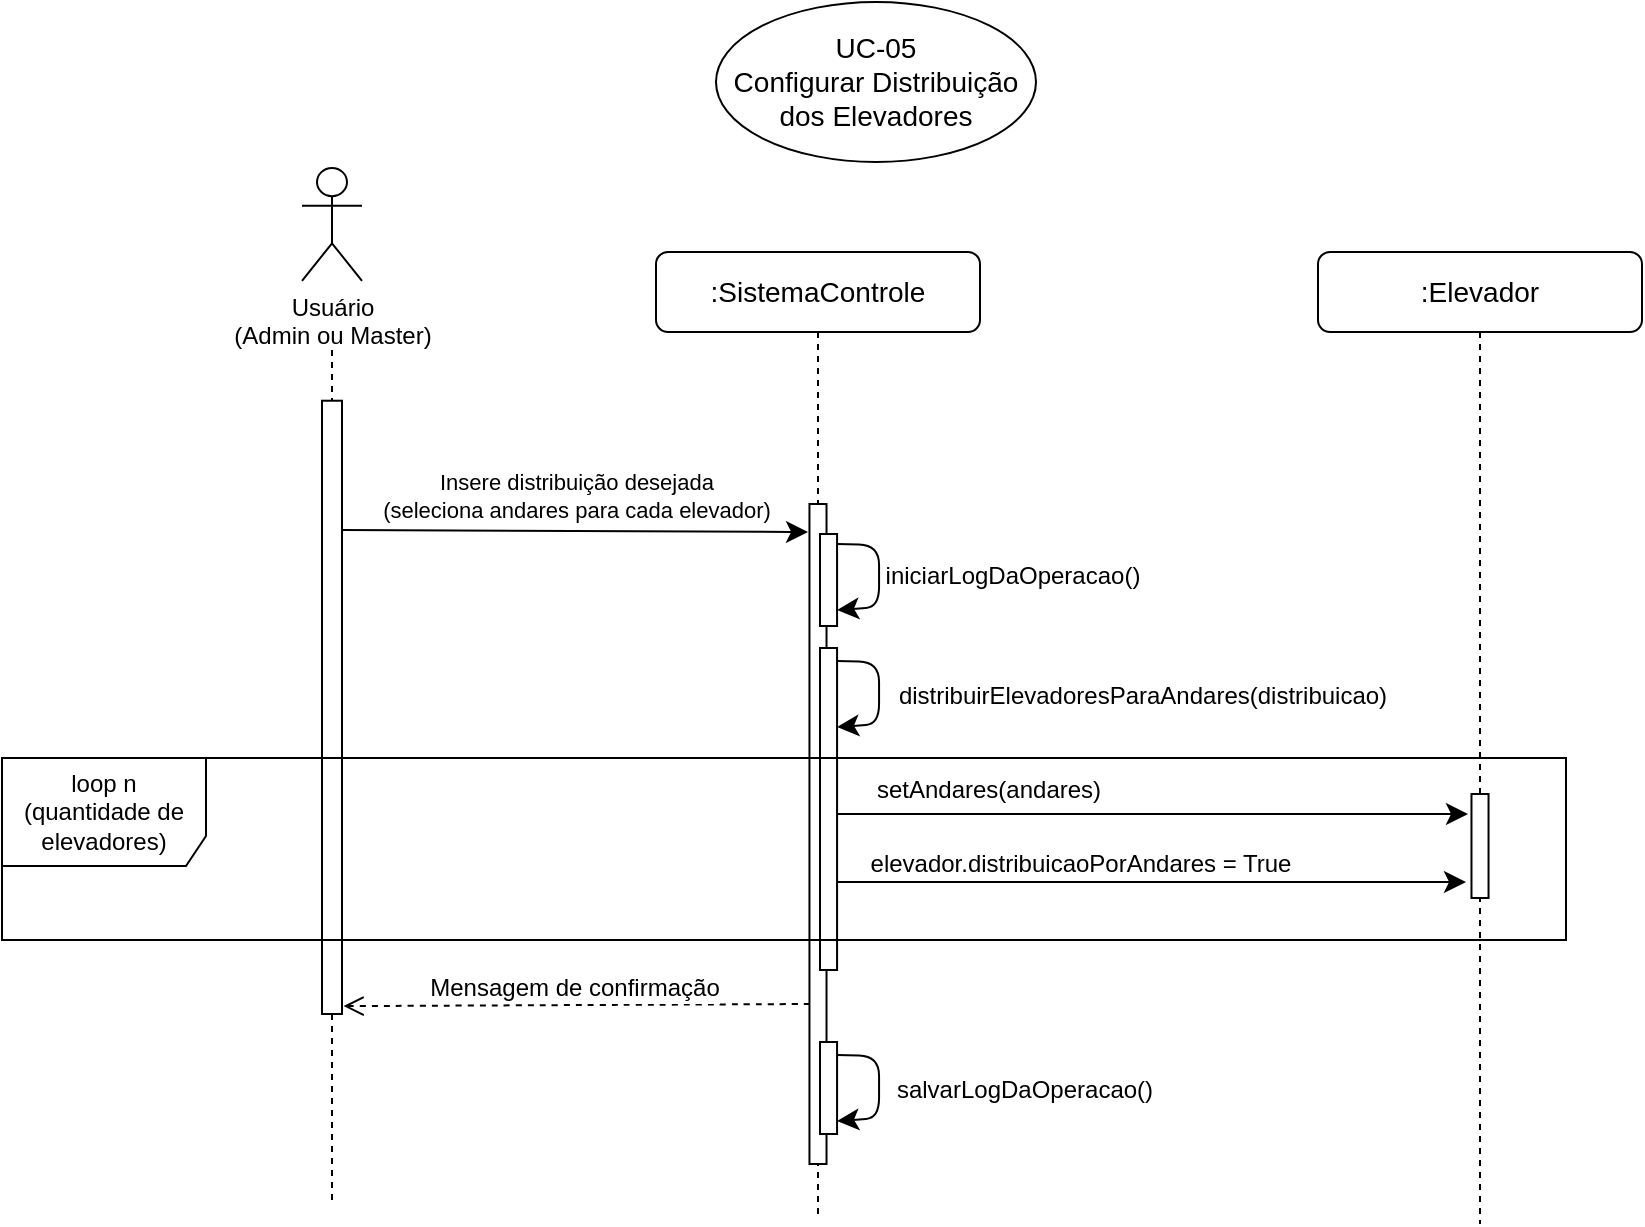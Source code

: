 <mxfile version="24.7.17">
  <diagram name="Page-1" id="7fl2-ZSV6QaIEvgjWsZY">
    <mxGraphModel dx="1834" dy="1241" grid="0" gridSize="1" guides="1" tooltips="1" connect="1" arrows="1" fold="1" page="0" pageScale="1" pageWidth="1920" pageHeight="1200" math="0" shadow="0">
      <root>
        <mxCell id="0" />
        <mxCell id="1" parent="0" />
        <mxCell id="YAKH-8tsJ9ISijEvY5ng-2" value="&lt;font style=&quot;font-size: 14px;&quot;&gt;UC-05&lt;/font&gt;&lt;div style=&quot;font-size: 14px;&quot;&gt;Configurar Distribuição dos&lt;span style=&quot;background-color: initial;&quot;&gt;&amp;nbsp;Elevadores&lt;/span&gt;&lt;/div&gt;" style="ellipse;whiteSpace=wrap;html=1;" parent="1" vertex="1">
          <mxGeometry x="48" y="-112" width="160" height="80" as="geometry" />
        </mxCell>
        <mxCell id="YAKH-8tsJ9ISijEvY5ng-10" value="" style="group" parent="1" vertex="1" connectable="0">
          <mxGeometry x="-159" y="-4" width="30" height="500" as="geometry" />
        </mxCell>
        <mxCell id="YAKH-8tsJ9ISijEvY5ng-8" style="edgeStyle=none;curved=0;rounded=1;orthogonalLoop=1;jettySize=auto;html=1;fontSize=12;startSize=8;endSize=8;dashed=1;endArrow=none;endFill=0;" parent="YAKH-8tsJ9ISijEvY5ng-10" source="YAKH-8tsJ9ISijEvY5ng-6" edge="1">
          <mxGeometry relative="1" as="geometry">
            <mxPoint x="15" y="494" as="targetPoint" />
            <mxPoint x="15" y="72.557" as="sourcePoint" />
          </mxGeometry>
        </mxCell>
        <mxCell id="YAKH-8tsJ9ISijEvY5ng-9" value="" style="edgeStyle=none;curved=0;rounded=1;orthogonalLoop=1;jettySize=auto;html=1;fontSize=12;startSize=8;endSize=8;dashed=1;endArrow=none;endFill=0;" parent="YAKH-8tsJ9ISijEvY5ng-10" target="YAKH-8tsJ9ISijEvY5ng-6" edge="1">
          <mxGeometry relative="1" as="geometry">
            <mxPoint x="15" y="426.357" as="targetPoint" />
            <mxPoint x="15" y="66.049" as="sourcePoint" />
          </mxGeometry>
        </mxCell>
        <mxCell id="YAKH-8tsJ9ISijEvY5ng-6" value="" style="html=1;points=[];perimeter=orthogonalPerimeter;rounded=0;shadow=0;comic=0;labelBackgroundColor=none;strokeWidth=1;fontFamily=Verdana;fontSize=12;align=center;" parent="YAKH-8tsJ9ISijEvY5ng-10" vertex="1">
          <mxGeometry x="10" y="91.36" width="10" height="306.64" as="geometry" />
        </mxCell>
        <mxCell id="YAKH-8tsJ9ISijEvY5ng-16" value="" style="endArrow=classic;html=1;rounded=1;strokeColor=default;align=center;verticalAlign=middle;fontFamily=Helvetica;fontSize=12;fontColor=default;labelBackgroundColor=default;edgeStyle=none;startSize=8;endSize=8;curved=0;" parent="1" edge="1">
          <mxGeometry width="50" height="50" relative="1" as="geometry">
            <mxPoint x="-139" y="152" as="sourcePoint" />
            <mxPoint x="94" y="153" as="targetPoint" />
          </mxGeometry>
        </mxCell>
        <mxCell id="YAKH-8tsJ9ISijEvY5ng-17" value="Insere distribuição desejada&lt;div&gt;(seleciona andares para cada elevador)&lt;/div&gt;" style="edgeLabel;html=1;align=center;verticalAlign=middle;resizable=0;points=[];fontSize=11;fontFamily=Helvetica;fontColor=default;labelBackgroundColor=default;" parent="YAKH-8tsJ9ISijEvY5ng-16" vertex="1" connectable="0">
          <mxGeometry x="-0.118" y="1" relative="1" as="geometry">
            <mxPoint x="14" y="-17" as="offset" />
          </mxGeometry>
        </mxCell>
        <mxCell id="YAKH-8tsJ9ISijEvY5ng-37" value=":SistemaControle" style="shape=umlLifeline;perimeter=lifelinePerimeter;whiteSpace=wrap;html=1;container=0;collapsible=0;recursiveResize=0;outlineConnect=0;rounded=1;shadow=0;comic=0;labelBackgroundColor=none;strokeWidth=1;fontFamily=Helvetica;fontSize=14;align=center;" parent="1" vertex="1">
          <mxGeometry x="18" y="13" width="162" height="481" as="geometry" />
        </mxCell>
        <mxCell id="YAKH-8tsJ9ISijEvY5ng-38" value="" style="html=1;points=[];perimeter=orthogonalPerimeter;rounded=0;shadow=0;comic=0;labelBackgroundColor=none;strokeWidth=1;fontFamily=Verdana;fontSize=12;align=center;container=0;" parent="1" vertex="1">
          <mxGeometry x="94.73" y="139" width="8.53" height="330" as="geometry" />
        </mxCell>
        <mxCell id="hTcx7FH-oT0N74Yx47Nf-1" value="" style="html=1;points=[];perimeter=orthogonalPerimeter;rounded=0;shadow=0;comic=0;labelBackgroundColor=none;strokeWidth=1;fontFamily=Verdana;fontSize=12;align=center;container=0;" parent="1" vertex="1">
          <mxGeometry x="100" y="154" width="8.53" height="46" as="geometry" />
        </mxCell>
        <mxCell id="hTcx7FH-oT0N74Yx47Nf-2" value="" style="endArrow=classic;html=1;rounded=1;fontSize=12;startSize=8;endSize=8;curved=0;" parent="1" edge="1">
          <mxGeometry width="50" height="50" relative="1" as="geometry">
            <mxPoint x="108.53" y="159" as="sourcePoint" />
            <mxPoint x="108.53" y="192" as="targetPoint" />
            <Array as="points">
              <mxPoint x="129.53" y="159.5" />
              <mxPoint x="129.53" y="190.5" />
            </Array>
          </mxGeometry>
        </mxCell>
        <mxCell id="hTcx7FH-oT0N74Yx47Nf-3" value="iniciarLogDaOperacao()" style="edgeLabel;html=1;align=center;verticalAlign=middle;resizable=0;points=[];fontSize=12;fontFamily=Helvetica;fontColor=default;labelBackgroundColor=default;" parent="hTcx7FH-oT0N74Yx47Nf-2" vertex="1" connectable="0">
          <mxGeometry x="-0.033" y="1" relative="1" as="geometry">
            <mxPoint x="65" y="1" as="offset" />
          </mxGeometry>
        </mxCell>
        <mxCell id="hTcx7FH-oT0N74Yx47Nf-4" value="" style="html=1;points=[];perimeter=orthogonalPerimeter;rounded=0;shadow=0;comic=0;labelBackgroundColor=none;strokeWidth=1;fontFamily=Verdana;fontSize=12;align=center;container=0;" parent="1" vertex="1">
          <mxGeometry x="100" y="211" width="8.53" height="161" as="geometry" />
        </mxCell>
        <mxCell id="hTcx7FH-oT0N74Yx47Nf-5" value="" style="endArrow=classic;html=1;rounded=1;fontSize=12;startSize=8;endSize=8;curved=0;" parent="1" edge="1">
          <mxGeometry width="50" height="50" relative="1" as="geometry">
            <mxPoint x="108.53" y="217.5" as="sourcePoint" />
            <mxPoint x="108.53" y="250.5" as="targetPoint" />
            <Array as="points">
              <mxPoint x="129.53" y="218" />
              <mxPoint x="129.53" y="249" />
            </Array>
          </mxGeometry>
        </mxCell>
        <mxCell id="hTcx7FH-oT0N74Yx47Nf-6" value="distribuirElevadoresParaAndares(distribuicao)" style="edgeLabel;html=1;align=center;verticalAlign=middle;resizable=0;points=[];fontSize=12;fontFamily=Helvetica;fontColor=default;labelBackgroundColor=default;" parent="hTcx7FH-oT0N74Yx47Nf-5" vertex="1" connectable="0">
          <mxGeometry x="-0.033" y="1" relative="1" as="geometry">
            <mxPoint x="130" y="2" as="offset" />
          </mxGeometry>
        </mxCell>
        <mxCell id="hTcx7FH-oT0N74Yx47Nf-7" value="loop n&lt;div&gt;(quantidade de&lt;/div&gt;&lt;div&gt;elevadores)&lt;/div&gt;" style="shape=umlFrame;whiteSpace=wrap;html=1;pointerEvents=0;fontFamily=Helvetica;fontSize=12;fontColor=default;labelBackgroundColor=default;width=102;height=54;" parent="1" vertex="1">
          <mxGeometry x="-309" y="266" width="782" height="91" as="geometry" />
        </mxCell>
        <mxCell id="hTcx7FH-oT0N74Yx47Nf-23" value="" style="html=1;points=[];perimeter=orthogonalPerimeter;rounded=0;shadow=0;comic=0;labelBackgroundColor=none;strokeWidth=1;fontFamily=Verdana;fontSize=12;align=center;container=0;" parent="1" vertex="1">
          <mxGeometry x="100" y="408" width="8.53" height="46" as="geometry" />
        </mxCell>
        <mxCell id="hTcx7FH-oT0N74Yx47Nf-24" value="" style="endArrow=classic;html=1;rounded=1;fontSize=12;startSize=8;endSize=8;curved=0;" parent="1" edge="1">
          <mxGeometry width="50" height="50" relative="1" as="geometry">
            <mxPoint x="108.53" y="414.5" as="sourcePoint" />
            <mxPoint x="108.53" y="447.5" as="targetPoint" />
            <Array as="points">
              <mxPoint x="129.53" y="415" />
              <mxPoint x="129.53" y="446" />
            </Array>
          </mxGeometry>
        </mxCell>
        <mxCell id="hTcx7FH-oT0N74Yx47Nf-25" value="salvarLogDaOperacao()" style="edgeLabel;html=1;align=center;verticalAlign=middle;resizable=0;points=[];fontSize=12;fontFamily=Helvetica;fontColor=default;labelBackgroundColor=default;" parent="hTcx7FH-oT0N74Yx47Nf-24" vertex="1" connectable="0">
          <mxGeometry x="-0.033" y="1" relative="1" as="geometry">
            <mxPoint x="71" y="2" as="offset" />
          </mxGeometry>
        </mxCell>
        <mxCell id="Cu2QGeTz2ypJLkXz-Kmp-1" value=":Elevador" style="shape=umlLifeline;perimeter=lifelinePerimeter;whiteSpace=wrap;html=1;container=0;collapsible=0;recursiveResize=0;outlineConnect=0;rounded=1;shadow=0;comic=0;labelBackgroundColor=none;strokeWidth=1;fontFamily=Helvetica;fontSize=14;align=center;" parent="1" vertex="1">
          <mxGeometry x="349" y="13" width="162" height="486" as="geometry" />
        </mxCell>
        <mxCell id="hTcx7FH-oT0N74Yx47Nf-19" value="" style="html=1;points=[];perimeter=orthogonalPerimeter;rounded=0;shadow=0;comic=0;labelBackgroundColor=none;strokeWidth=1;fontFamily=Verdana;fontSize=12;align=center;container=0;" parent="1" vertex="1">
          <mxGeometry x="425.74" y="284" width="8.53" height="52" as="geometry" />
        </mxCell>
        <mxCell id="Cu2QGeTz2ypJLkXz-Kmp-3" value="" style="endArrow=classic;html=1;rounded=0;fontSize=12;startSize=8;endSize=8;curved=1;" parent="1" edge="1">
          <mxGeometry width="50" height="50" relative="1" as="geometry">
            <mxPoint x="109" y="294" as="sourcePoint" />
            <mxPoint x="424" y="294" as="targetPoint" />
          </mxGeometry>
        </mxCell>
        <mxCell id="Cu2QGeTz2ypJLkXz-Kmp-4" value="setAndares(andares)" style="edgeLabel;html=1;align=center;verticalAlign=middle;resizable=0;points=[];fontSize=12;" parent="Cu2QGeTz2ypJLkXz-Kmp-3" vertex="1" connectable="0">
          <mxGeometry x="-0.466" y="-2" relative="1" as="geometry">
            <mxPoint x="-9" y="-14" as="offset" />
          </mxGeometry>
        </mxCell>
        <mxCell id="LfAJqv20D3oY_1FFXokJ-3" value="" style="endArrow=classic;html=1;rounded=0;fontSize=12;startSize=8;endSize=8;curved=1;" parent="1" edge="1">
          <mxGeometry width="50" height="50" relative="1" as="geometry">
            <mxPoint x="108.53" y="328" as="sourcePoint" />
            <mxPoint x="423" y="328" as="targetPoint" />
          </mxGeometry>
        </mxCell>
        <mxCell id="A0mjqDbXCyDah4mli8G4-1" value="elevador.distribuicaoPorAndares = True" style="edgeLabel;html=1;align=center;verticalAlign=middle;resizable=0;points=[];fontSize=12;" parent="LfAJqv20D3oY_1FFXokJ-3" vertex="1" connectable="0">
          <mxGeometry x="-0.713" y="-1" relative="1" as="geometry">
            <mxPoint x="76" y="-10" as="offset" />
          </mxGeometry>
        </mxCell>
        <mxCell id="Cu2QGeTz2ypJLkXz-Kmp-5" value="" style="endArrow=open;html=1;rounded=0;fontSize=12;startSize=8;endSize=8;curved=1;entryX=1.076;entryY=0.975;entryDx=0;entryDy=0;entryPerimeter=0;dashed=1;endFill=0;exitX=-0.002;exitY=0.659;exitDx=0;exitDy=0;exitPerimeter=0;" parent="1" edge="1">
          <mxGeometry width="50" height="50" relative="1" as="geometry">
            <mxPoint x="94.733" y="389.002" as="sourcePoint" />
            <mxPoint x="-138.22" y="390.06" as="targetPoint" />
          </mxGeometry>
        </mxCell>
        <mxCell id="Cu2QGeTz2ypJLkXz-Kmp-6" value="Mensagem de confirmação" style="edgeLabel;html=1;align=center;verticalAlign=middle;resizable=0;points=[];fontSize=12;" parent="Cu2QGeTz2ypJLkXz-Kmp-5" vertex="1" connectable="0">
          <mxGeometry x="0.125" y="-1" relative="1" as="geometry">
            <mxPoint x="13" y="-8" as="offset" />
          </mxGeometry>
        </mxCell>
        <mxCell id="YAKH-8tsJ9ISijEvY5ng-3" value="Usuário&lt;br&gt;(Admin ou Master&lt;span style=&quot;background-color: initial;&quot;&gt;)&lt;/span&gt;" style="shape=umlActor;verticalLabelPosition=bottom;verticalAlign=top;html=1;outlineConnect=0;" parent="1" vertex="1">
          <mxGeometry x="-159" y="-29" width="30" height="56.46" as="geometry" />
        </mxCell>
      </root>
    </mxGraphModel>
  </diagram>
</mxfile>
